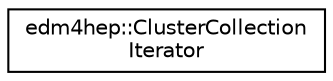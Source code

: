 digraph "Graphical Class Hierarchy"
{
 // LATEX_PDF_SIZE
  edge [fontname="Helvetica",fontsize="10",labelfontname="Helvetica",labelfontsize="10"];
  node [fontname="Helvetica",fontsize="10",shape=record];
  rankdir="LR";
  Node0 [label="edm4hep::ClusterCollection\lIterator",height=0.2,width=0.4,color="black", fillcolor="white", style="filled",URL="$classedm4hep_1_1_cluster_collection_iterator.html",tooltip=" "];
}
